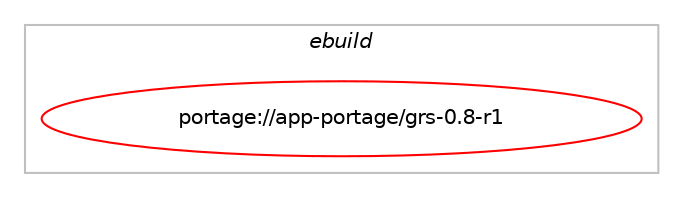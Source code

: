 digraph prolog {

# *************
# Graph options
# *************

newrank=true;
concentrate=true;
compound=true;
graph [rankdir=LR,fontname=Helvetica,fontsize=10,ranksep=1.5];#, ranksep=2.5, nodesep=0.2];
edge  [arrowhead=vee];
node  [fontname=Helvetica,fontsize=10];

# **********
# The ebuild
# **********

subgraph cluster_leftcol {
color=gray;
label=<<i>ebuild</i>>;
id [label="portage://app-portage/grs-0.8-r1", color=red, width=4, href="../app-portage/grs-0.8-r1.svg"];
}

# ****************
# The dependencies
# ****************

subgraph cluster_midcol {
color=gray;
label=<<i>dependencies</i>>;
subgraph cluster_compile {
fillcolor="#eeeeee";
style=filled;
label=<<i>compile</i>>;
}
subgraph cluster_compileandrun {
fillcolor="#eeeeee";
style=filled;
label=<<i>compile and run</i>>;
}
subgraph cluster_run {
fillcolor="#eeeeee";
style=filled;
label=<<i>run</i>>;
# *** BEGIN UNKNOWN DEPENDENCY TYPE (TODO) ***
# id -> equal(use_conditional_group(positive,python_targets_python3_10,portage://app-portage/grs-0.8-r1,[package_dependency(portage://app-portage/grs-0.8-r1,run,no,dev-lang,python,none,[,,],[slot(3.10)],[])]))
# *** END UNKNOWN DEPENDENCY TYPE (TODO) ***

# *** BEGIN UNKNOWN DEPENDENCY TYPE (TODO) ***
# id -> equal(use_conditional_group(positive,python_targets_python3_11,portage://app-portage/grs-0.8-r1,[package_dependency(portage://app-portage/grs-0.8-r1,run,no,dev-lang,python,none,[,,],[slot(3.11)],[])]))
# *** END UNKNOWN DEPENDENCY TYPE (TODO) ***

# *** BEGIN UNKNOWN DEPENDENCY TYPE (TODO) ***
# id -> equal(use_conditional_group(positive,python_targets_python3_12,portage://app-portage/grs-0.8-r1,[package_dependency(portage://app-portage/grs-0.8-r1,run,no,dev-lang,python,none,[,,],[slot(3.12)],[])]))
# *** END UNKNOWN DEPENDENCY TYPE (TODO) ***

# *** BEGIN UNKNOWN DEPENDENCY TYPE (TODO) ***
# id -> equal(use_conditional_group(positive,server,portage://app-portage/grs-0.8-r1,[package_dependency(portage://app-portage/grs-0.8-r1,run,no,app-arch,tar,none,[,,],[],[use(enable(xattr),none)]),package_dependency(portage://app-portage/grs-0.8-r1,run,no,app-cdr,cdrtools,none,[,,],[],[]),package_dependency(portage://app-portage/grs-0.8-r1,run,no,app-crypt,md5deep,none,[,,],[],[]),package_dependency(portage://app-portage/grs-0.8-r1,run,no,dev-libs,libcgroup,none,[,,],[],[]),package_dependency(portage://app-portage/grs-0.8-r1,run,no,dev-vcs,git,none,[,,],[],[]),package_dependency(portage://app-portage/grs-0.8-r1,run,no,net-misc,rsync,none,[,,],[],[]),package_dependency(portage://app-portage/grs-0.8-r1,run,no,sys-fs,squashfs-tools,none,[,,],[],[]),package_dependency(portage://app-portage/grs-0.8-r1,run,no,sys-kernel,genkernel,none,[,,],[],[])]))
# *** END UNKNOWN DEPENDENCY TYPE (TODO) ***

# *** BEGIN UNKNOWN DEPENDENCY TYPE (TODO) ***
# id -> equal(package_dependency(portage://app-portage/grs-0.8-r1,run,no,sys-apps,portage,none,[,,],[],[use(optenable(python_targets_python3_10),negative),use(optenable(python_targets_python3_11),negative),use(optenable(python_targets_python3_12),negative)]))
# *** END UNKNOWN DEPENDENCY TYPE (TODO) ***

}
}

# **************
# The candidates
# **************

subgraph cluster_choices {
rank=same;
color=gray;
label=<<i>candidates</i>>;

}

}
